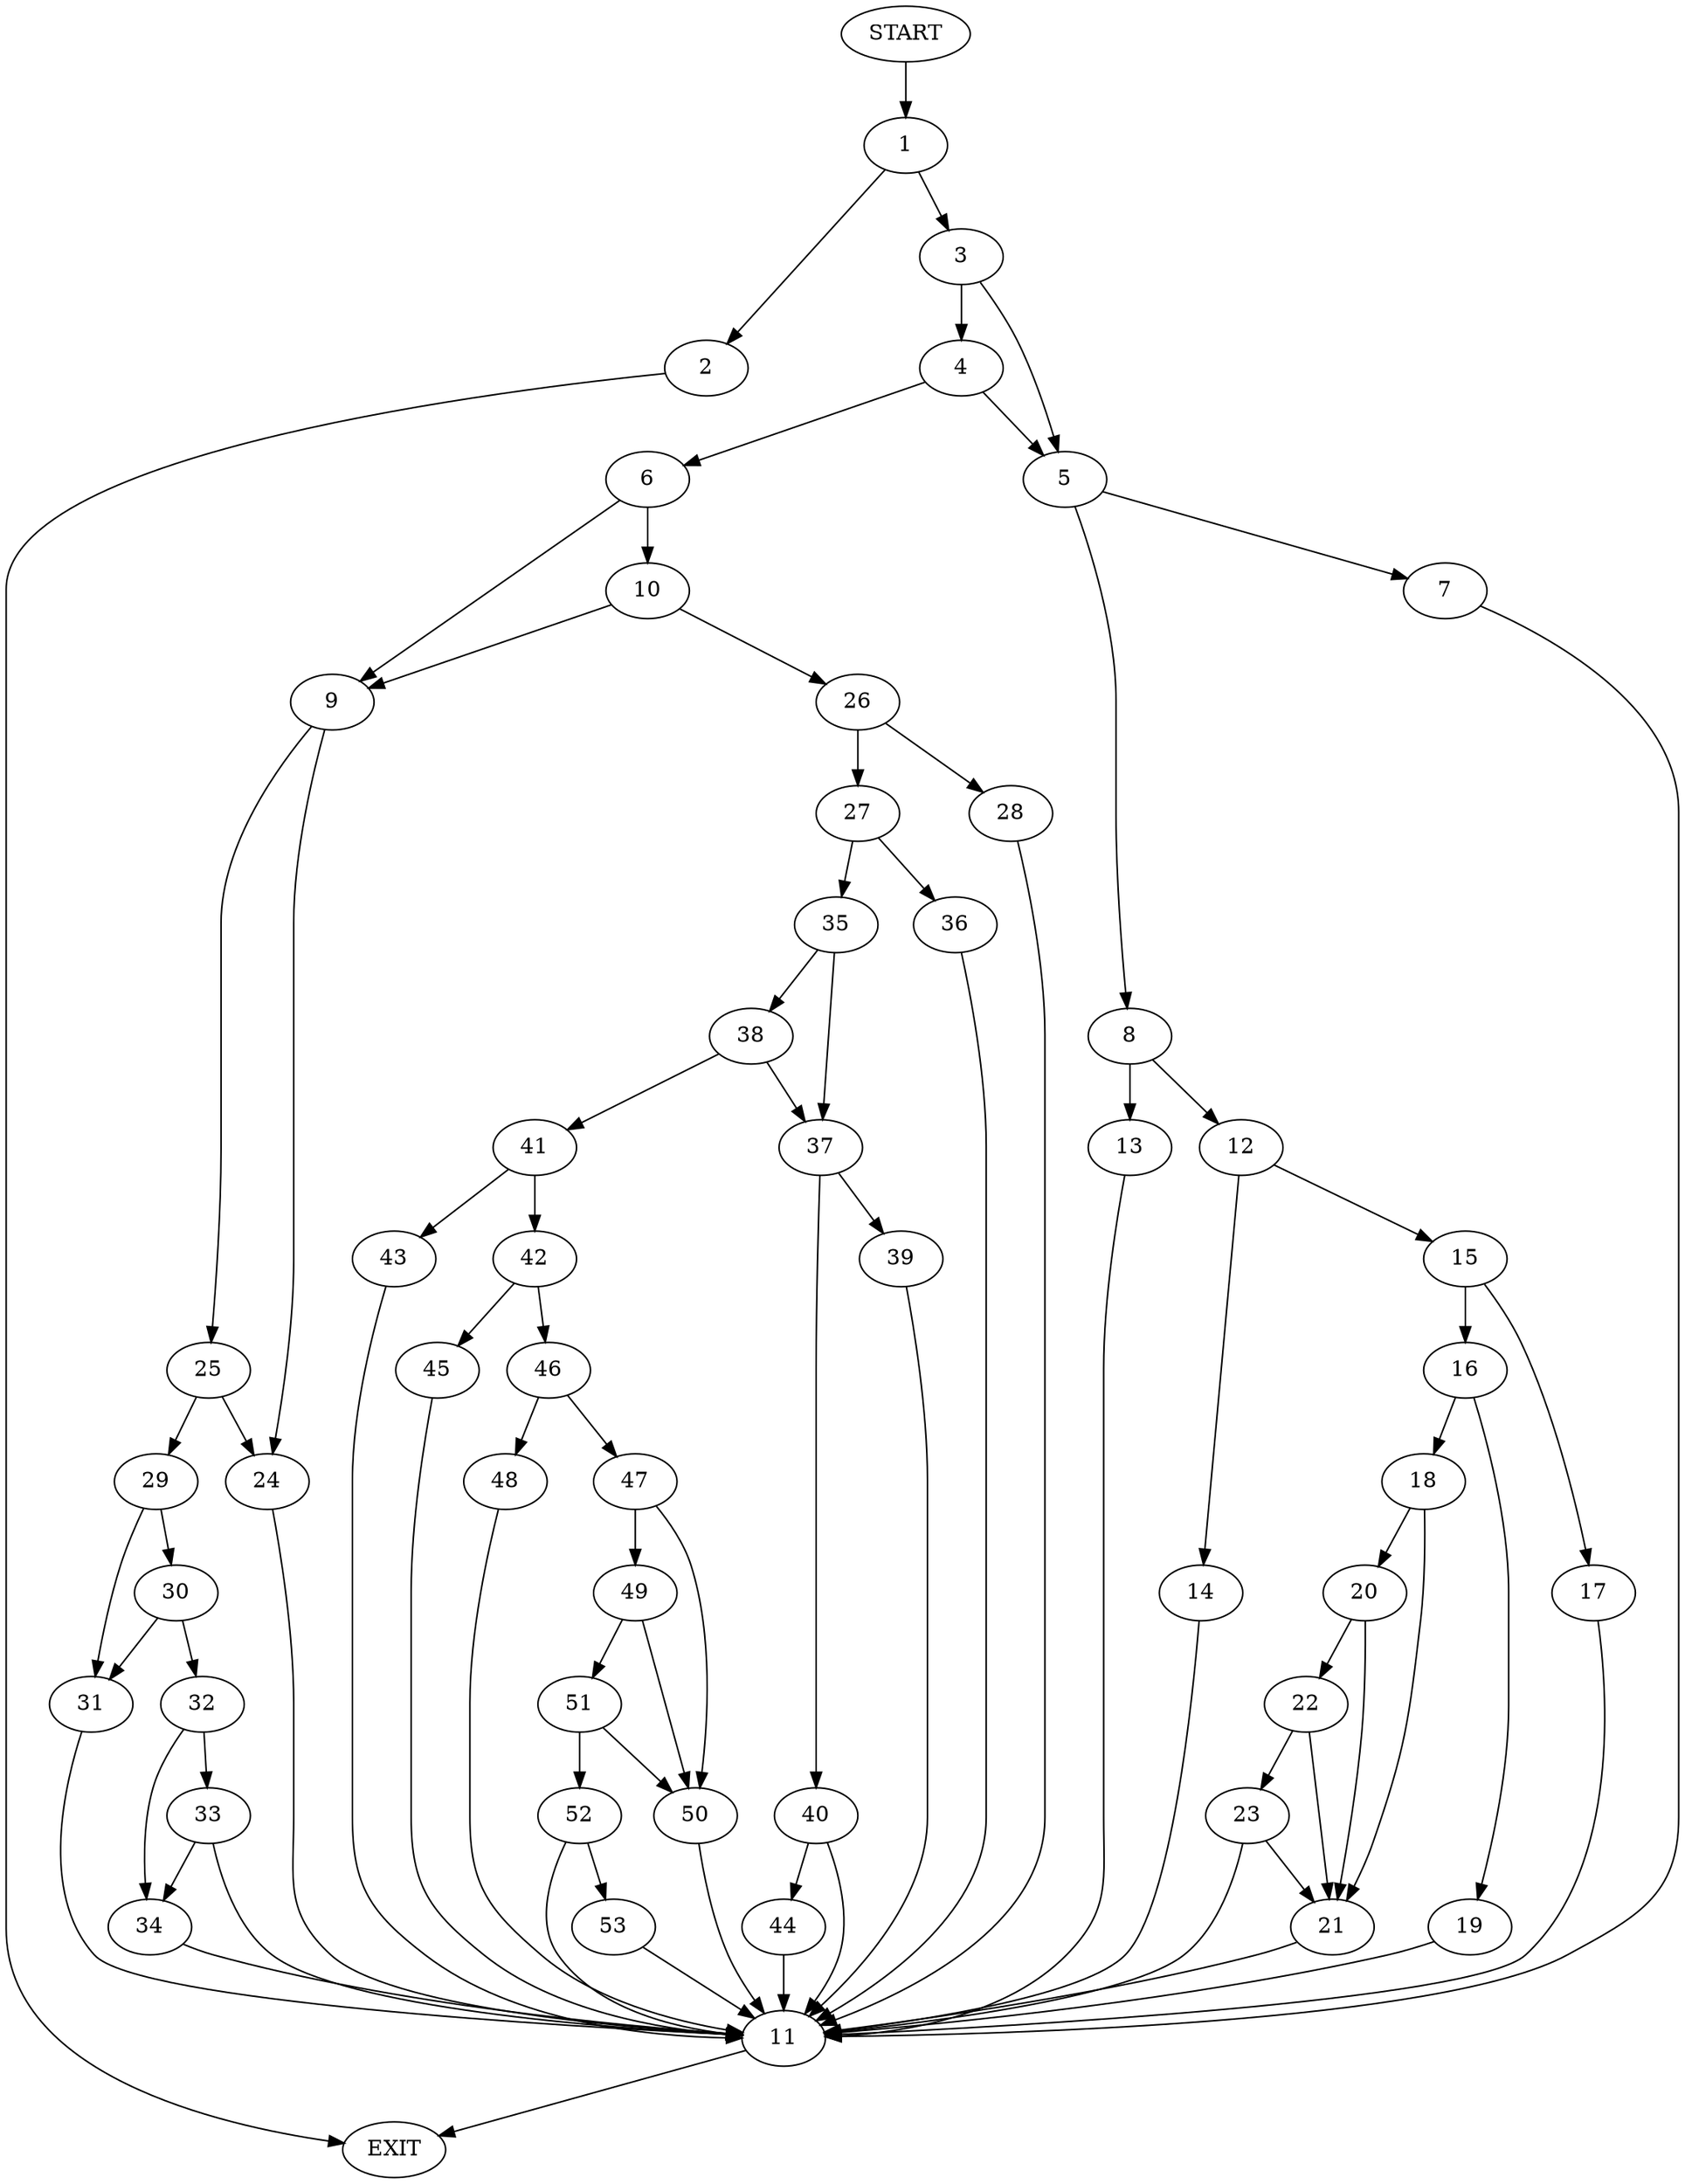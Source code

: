 digraph {
0 [label="START"]
54 [label="EXIT"]
0 -> 1
1 -> 2
1 -> 3
2 -> 54
3 -> 4
3 -> 5
4 -> 6
4 -> 5
5 -> 7
5 -> 8
6 -> 9
6 -> 10
7 -> 11
8 -> 12
8 -> 13
11 -> 54
12 -> 14
12 -> 15
13 -> 11
15 -> 16
15 -> 17
14 -> 11
16 -> 18
16 -> 19
17 -> 11
19 -> 11
18 -> 20
18 -> 21
20 -> 22
20 -> 21
21 -> 11
22 -> 23
22 -> 21
23 -> 11
23 -> 21
9 -> 24
9 -> 25
10 -> 26
10 -> 9
26 -> 27
26 -> 28
24 -> 11
25 -> 29
25 -> 24
29 -> 30
29 -> 31
30 -> 32
30 -> 31
31 -> 11
32 -> 33
32 -> 34
34 -> 11
33 -> 11
33 -> 34
28 -> 11
27 -> 35
27 -> 36
35 -> 37
35 -> 38
36 -> 11
37 -> 39
37 -> 40
38 -> 37
38 -> 41
41 -> 42
41 -> 43
39 -> 11
40 -> 44
40 -> 11
44 -> 11
42 -> 45
42 -> 46
43 -> 11
46 -> 47
46 -> 48
45 -> 11
48 -> 11
47 -> 49
47 -> 50
49 -> 50
49 -> 51
50 -> 11
51 -> 52
51 -> 50
52 -> 53
52 -> 11
53 -> 11
}
